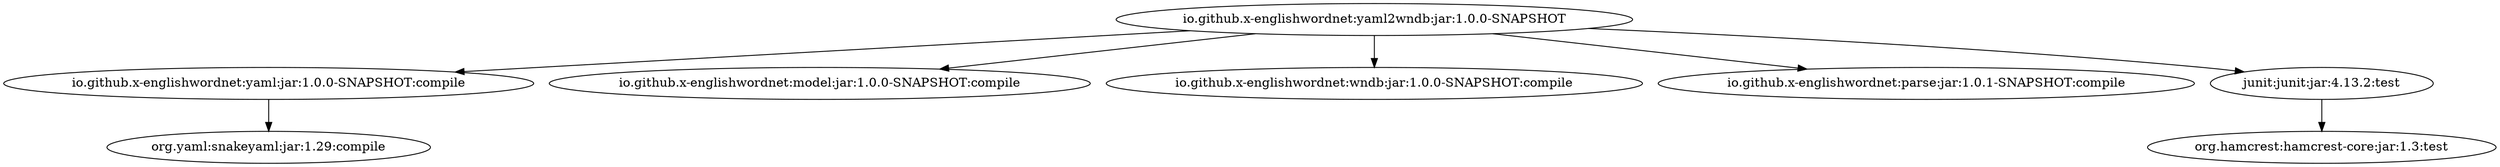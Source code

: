 digraph "io.github.x-englishwordnet:yaml2wndb:jar:1.0.0-SNAPSHOT" { 
	"io.github.x-englishwordnet:yaml2wndb:jar:1.0.0-SNAPSHOT" -> "io.github.x-englishwordnet:yaml:jar:1.0.0-SNAPSHOT:compile" ; 
	"io.github.x-englishwordnet:yaml2wndb:jar:1.0.0-SNAPSHOT" -> "io.github.x-englishwordnet:model:jar:1.0.0-SNAPSHOT:compile" ; 
	"io.github.x-englishwordnet:yaml2wndb:jar:1.0.0-SNAPSHOT" -> "io.github.x-englishwordnet:wndb:jar:1.0.0-SNAPSHOT:compile" ; 
	"io.github.x-englishwordnet:yaml2wndb:jar:1.0.0-SNAPSHOT" -> "io.github.x-englishwordnet:parse:jar:1.0.1-SNAPSHOT:compile" ; 
	"io.github.x-englishwordnet:yaml2wndb:jar:1.0.0-SNAPSHOT" -> "junit:junit:jar:4.13.2:test" ; 
	"io.github.x-englishwordnet:yaml:jar:1.0.0-SNAPSHOT:compile" -> "org.yaml:snakeyaml:jar:1.29:compile" ; 
	"junit:junit:jar:4.13.2:test" -> "org.hamcrest:hamcrest-core:jar:1.3:test" ; 
 } 